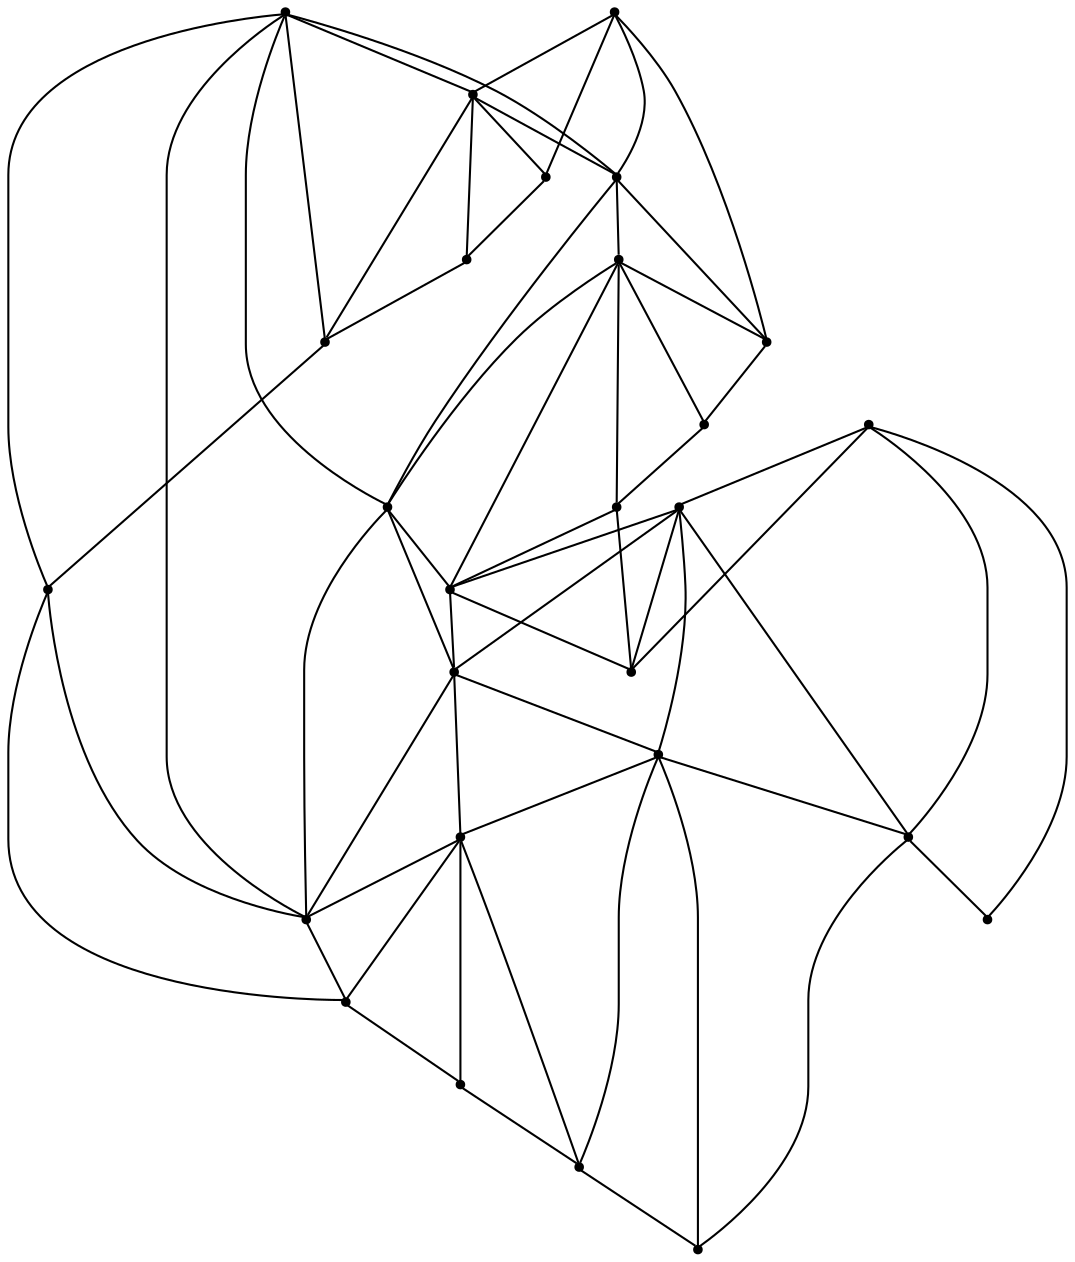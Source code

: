 graph {
  node [shape=point,comment="{\"directed\":false,\"doi\":\"10.1007/978-3-662-45803-7_12\",\"figure\":\"? (2)\"}"]

  v0 [pos="1179.524372541043,1633.7041604509207"]
  v1 [pos="1179.524372541043,1585.366342083684"]
  v2 [pos="961.9633319603088,1537.0285237164474"]
  v3 [pos="1010.3106929096172,1537.0285237164474"]
  v4 [pos="1058.658053858926,1537.0285237164474"]
  v5 [pos="1107.0054307142734,1537.0285237164474"]
  v6 [pos="1155.3527916635821,1537.0285237164474"]
  v7 [pos="986.1349128377694,1633.7041604509207"]
  v8 [pos="937.7875518884609,1633.7041604509207"]
  v9 [pos="1034.4822737870782,1633.7041604509207"]
  v10 [pos="1082.8295233941112,1633.7041604509207"]
  v11 [pos="1131.1770115917343,1633.7041604509207"]
  v12 [pos="1155.3527916635824,1488.6865069836417"]
  v13 [pos="1155.3527916635821,1682.0419788181573"]
  v14 [pos="1131.1768843434197,1585.366342083684"]
  v15 [pos="1107.0054307142734,1488.6865069836417"]
  v16 [pos="1082.8296506424258,1585.366342083684"]
  v17 [pos="1107.0054307142734,1682.0419788181573"]
  v18 [pos="1058.658053858926,1682.0419788181573"]
  v19 [pos="1058.6580538589258,1488.6865069836417"]
  v20 [pos="1034.4822737870782,1585.366342083684"]
  v21 [pos="1010.3106929096172,1682.0419788181573"]
  v22 [pos="1010.3106929096173,1488.6865069836417"]
  v23 [pos="986.1349128377694,1585.366342083684"]
  v24 [pos="961.9633319603087,1682.0419788181573"]
  v25 [pos="961.9633319603088,1488.6865069836417"]
  v26 [pos="937.787551888461,1585.366342083684"]

  v0 -- v1 [id="-1",pos="1179.524372541043,1633.7041604509207 1179.524372541043,1585.366342083684 1179.524372541043,1585.366342083684 1179.524372541043,1585.366342083684"]
  v24 -- v21 [id="-3",pos="961.9633319603087,1682.0419788181573 1010.3106929096172,1682.0419788181573 1010.3106929096172,1682.0419788181573 1010.3106929096172,1682.0419788181573"]
  v21 -- v18 [id="-4",pos="1010.3106929096172,1682.0419788181573 1058.658053858926,1682.0419788181573 1058.658053858926,1682.0419788181573 1058.658053858926,1682.0419788181573"]
  v18 -- v17 [id="-5",pos="1058.658053858926,1682.0419788181573 1107.0054307142734,1682.0419788181573 1107.0054307142734,1682.0419788181573 1107.0054307142734,1682.0419788181573"]
  v17 -- v13 [id="-6",pos="1107.0054307142734,1682.0419788181573 1155.3527916635821,1682.0419788181573 1155.3527916635821,1682.0419788181573 1155.3527916635821,1682.0419788181573"]
  v26 -- v23 [id="-8",pos="937.787551888461,1585.366342083684 986.1349128377694,1585.366342083684 986.1349128377694,1585.366342083684 986.1349128377694,1585.366342083684"]
  v23 -- v20 [id="-9",pos="986.1349128377694,1585.366342083684 1034.4822737870782,1585.366342083684 1034.4822737870782,1585.366342083684 1034.4822737870782,1585.366342083684"]
  v20 -- v16 [id="-10",pos="1034.4822737870782,1585.366342083684 1082.8296506424258,1585.366342083684 1082.8296506424258,1585.366342083684 1082.8296506424258,1585.366342083684"]
  v16 -- v14 [id="-11",pos="1082.8296506424258,1585.366342083684 1131.1768843434197,1585.366342083684 1131.1768843434197,1585.366342083684 1131.1768843434197,1585.366342083684"]
  v14 -- v1 [id="-12",pos="1131.1768843434197,1585.366342083684 1179.524372541043,1585.366342083684 1179.524372541043,1585.366342083684 1179.524372541043,1585.366342083684"]
  v26 -- v7 [id="-13",pos="937.787551888461,1585.366342083684 986.1349128377694,1633.7041604509207 986.1349128377694,1633.7041604509207 986.1349128377694,1633.7041604509207"]
  v8 -- v24 [id="-15",pos="937.7875518884609,1633.7041604509207 961.9633319603087,1682.0419788181573 961.9633319603087,1682.0419788181573 961.9633319603087,1682.0419788181573"]
  v26 -- v8 [id="-16",pos="937.787551888461,1585.366342083684 937.7875518884609,1633.7041604509207 937.7875518884609,1633.7041604509207 937.7875518884609,1633.7041604509207"]
  v26 -- v2 [id="-17",pos="937.787551888461,1585.366342083684 961.9633319603088,1537.0285237164474 961.9633319603088,1537.0285237164474 961.9633319603088,1537.0285237164474"]
  v25 -- v22 [id="-19",pos="961.9633319603088,1488.6865069836417 1010.3106929096173,1488.6865069836417 1010.3106929096173,1488.6865069836417 1010.3106929096173,1488.6865069836417"]
  v22 -- v19 [id="-20",pos="1010.3106929096173,1488.6865069836417 1058.6580538589258,1488.6865069836417 1058.6580538589258,1488.6865069836417 1058.6580538589258,1488.6865069836417"]
  v19 -- v15 [id="-21",pos="1058.6580538589258,1488.6865069836417 1107.0054307142734,1488.6865069836417 1107.0054307142734,1488.6865069836417 1107.0054307142734,1488.6865069836417"]
  v15 -- v12 [id="-22",pos="1107.0054307142734,1488.6865069836417 1155.3527916635824,1488.6865069836417 1155.3527916635824,1488.6865069836417 1155.3527916635824,1488.6865069836417"]
  v2 -- v25 [id="-26",pos="961.9633319603088,1537.0285237164474 961.9633319603088,1488.6865069836417 961.9633319603088,1488.6865069836417 961.9633319603088,1488.6865069836417"]
  v25 -- v3 [id="-27",pos="961.9633319603088,1488.6865069836417 1010.3106929096172,1537.0285237164474 1010.3106929096172,1537.0285237164474 1010.3106929096172,1537.0285237164474"]
  v24 -- v7 [id="-30",pos="961.9633319603087,1682.0419788181573 986.1349128377694,1633.7041604509207 986.1349128377694,1633.7041604509207 986.1349128377694,1633.7041604509207"]
  v2 -- v23 [id="-31",pos="961.9633319603088,1537.0285237164474 986.1349128377694,1585.366342083684 986.1349128377694,1585.366342083684 986.1349128377694,1585.366342083684"]
  v23 -- v9 [id="-32",pos="986.1349128377694,1585.366342083684 1034.4822737870782,1633.7041604509207 1034.4822737870782,1633.7041604509207 1034.4822737870782,1633.7041604509207"]
  v7 -- v21 [id="-33",pos="986.1349128377694,1633.7041604509207 1010.3106929096172,1682.0419788181573 1010.3106929096172,1682.0419788181573 1010.3106929096172,1682.0419788181573"]
  v7 -- v23 [id="-34",pos="986.1349128377694,1633.7041604509207 986.1349128377694,1585.366342083684 986.1349128377694,1585.366342083684 986.1349128377694,1585.366342083684"]
  v23 -- v3 [id="-36",pos="986.1349128377694,1585.366342083684 1010.3106929096172,1537.0285237164474 1010.3106929096172,1537.0285237164474 1010.3106929096172,1537.0285237164474"]
  v3 -- v4 [id="-39",pos="1010.3106929096172,1537.0285237164474 1058.658053858926,1537.0285237164474 1058.658053858926,1537.0285237164474 1058.658053858926,1537.0285237164474"]
  v22 -- v4 [id="-40",pos="1010.3106929096173,1488.6865069836417 1058.658053858926,1537.0285237164474 1058.658053858926,1537.0285237164474 1058.658053858926,1537.0285237164474"]
  v22 -- v3 [id="-41",pos="1010.3106929096173,1488.6865069836417 1010.3106929096172,1537.0285237164474 1010.3106929096172,1537.0285237164474 1010.3106929096172,1537.0285237164474"]
  v21 -- v9 [id="-43",pos="1010.3106929096172,1682.0419788181573 1034.4822737870782,1633.7041604509207 1034.4822737870782,1633.7041604509207 1034.4822737870782,1633.7041604509207"]
  v3 -- v20 [id="-44",pos="1010.3106929096172,1537.0285237164474 1034.4822737870782,1585.366342083684 1034.4822737870782,1585.366342083684 1034.4822737870782,1585.366342083684"]
  v20 -- v10 [id="-45",pos="1034.4822737870782,1585.366342083684 1082.8295233941112,1633.7041604509207 1082.8295233941112,1633.7041604509207 1082.8295233941112,1633.7041604509207"]
  v9 -- v18 [id="-46",pos="1034.4822737870782,1633.7041604509207 1058.658053858926,1682.0419788181573 1058.658053858926,1682.0419788181573 1058.658053858926,1682.0419788181573"]
  v9 -- v10 [id="-49",pos="1034.4822737870782,1633.7041604509207 1082.8295233941112,1633.7041604509207 1082.8295233941112,1633.7041604509207 1082.8295233941112,1633.7041604509207"]
  v20 -- v9 [id="-50",pos="1034.4822737870782,1585.366342083684 1034.4822737870782,1633.7041604509207 1034.4822737870782,1633.7041604509207 1034.4822737870782,1633.7041604509207"]
  v20 -- v4 [id="-51",pos="1034.4822737870782,1585.366342083684 1058.658053858926,1537.0285237164474 1058.658053858926,1537.0285237164474 1058.658053858926,1537.0285237164474"]
  v4 -- v19 [id="-54",pos="1058.658053858926,1537.0285237164474 1058.6580538589258,1488.6865069836417 1058.6580538589258,1488.6865069836417 1058.6580538589258,1488.6865069836417"]
  v19 -- v5 [id="-55",pos="1058.6580538589258,1488.6865069836417 1107.0054307142734,1537.0285237164474 1107.0054307142734,1537.0285237164474 1107.0054307142734,1537.0285237164474"]
  v18 -- v10 [id="-58",pos="1058.658053858926,1682.0419788181573 1082.8295233941112,1633.7041604509207 1082.8295233941112,1633.7041604509207 1082.8295233941112,1633.7041604509207"]
  v4 -- v16 [id="-59",pos="1058.658053858926,1537.0285237164474 1082.8296506424258,1585.366342083684 1082.8296506424258,1585.366342083684 1082.8296506424258,1585.366342083684"]
  v10 -- v17 [id="-60",pos="1082.8295233941112,1633.7041604509207 1107.0054307142734,1682.0419788181573 1107.0054307142734,1682.0419788181573 1107.0054307142734,1682.0419788181573"]
  v10 -- v16 [id="-61",pos="1082.8295233941112,1633.7041604509207 1082.8296506424258,1585.366342083684 1082.8296506424258,1585.366342083684 1082.8296506424258,1585.366342083684"]
  v16 -- v5 [id="-62",pos="1082.8296506424258,1585.366342083684 1107.0054307142734,1537.0285237164474 1107.0054307142734,1537.0285237164474 1107.0054307142734,1537.0285237164474"]
  v16 -- v11 [id="-64",pos="1082.8296506424258,1585.366342083684 1131.1770115917343,1633.7041604509207 1131.1770115917343,1633.7041604509207 1131.1770115917343,1633.7041604509207"]
  v17 -- v11 [id="-71",pos="1107.0054307142734,1682.0419788181573 1131.1770115917343,1633.7041604509207 1131.1770115917343,1633.7041604509207 1131.1770115917343,1633.7041604509207"]
  v5 -- v14 [id="-73",pos="1107.0054307142734,1537.0285237164474 1131.1768843434197,1585.366342083684 1131.1768843434197,1585.366342083684 1131.1768843434197,1585.366342083684"]
  v5 -- v6 [id="-74",pos="1107.0054307142734,1537.0285237164474 1155.3527916635821,1537.0285237164474 1155.3527916635821,1537.0285237164474 1155.3527916635821,1537.0285237164474"]
  v15 -- v6 [id="-75",pos="1107.0054307142734,1488.6865069836417 1155.3527916635821,1537.0285237164474 1155.3527916635821,1537.0285237164474 1155.3527916635821,1537.0285237164474"]
  v15 -- v5 [id="-76",pos="1107.0054307142734,1488.6865069836417 1107.0054307142734,1537.0285237164474 1107.0054307142734,1537.0285237164474 1107.0054307142734,1537.0285237164474"]
  v11 -- v13 [id="-77",pos="1131.1770115917343,1633.7041604509207 1155.3527916635821,1682.0419788181573 1155.3527916635821,1682.0419788181573 1155.3527916635821,1682.0419788181573"]
  v14 -- v0 [id="-78",pos="1131.1768843434197,1585.366342083684 1179.524372541043,1633.7041604509207 1179.524372541043,1633.7041604509207 1179.524372541043,1633.7041604509207"]
  v11 -- v0 [id="-79",pos="1131.1770115917343,1633.7041604509207 1179.524372541043,1633.7041604509207 1179.524372541043,1633.7041604509207 1179.524372541043,1633.7041604509207"]
  v14 -- v6 [id="-80",pos="1131.1768843434197,1585.366342083684 1155.3527916635821,1537.0285237164474 1155.3527916635821,1537.0285237164474 1155.3527916635821,1537.0285237164474"]
  v14 -- v11 [id="-81",pos="1131.1768843434197,1585.366342083684 1131.1770115917343,1633.7041604509207 1131.1770115917343,1633.7041604509207 1131.1770115917343,1633.7041604509207"]
  v13 -- v0 [id="-85",pos="1155.3527916635821,1682.0419788181573 1179.524372541043,1633.7041604509207 1179.524372541043,1633.7041604509207 1179.524372541043,1633.7041604509207"]
  v6 -- v1 [id="-86",pos="1155.3527916635821,1537.0285237164474 1179.524372541043,1585.366342083684 1179.524372541043,1585.366342083684 1179.524372541043,1585.366342083684"]
  v6 -- v12 [id="-87",pos="1155.3527916635821,1537.0285237164474 1155.3527916635824,1488.6865069836417 1155.3527916635824,1488.6865069836417 1155.3527916635824,1488.6865069836417"]
  v11 -- v10 [id="-90",pos="1131.1770115917343,1633.7041604509207 1082.8295233941112,1633.7041604509207 1082.8295233941112,1633.7041604509207 1082.8295233941112,1633.7041604509207"]
  v9 -- v7 [id="-92",pos="1034.4822737870782,1633.7041604509207 986.1349128377694,1633.7041604509207 986.1349128377694,1633.7041604509207 986.1349128377694,1633.7041604509207"]
  v7 -- v8 [id="-93",pos="986.1349128377694,1633.7041604509207 937.7875518884609,1633.7041604509207 937.7875518884609,1633.7041604509207 937.7875518884609,1633.7041604509207"]
  v5 -- v4 [id="-96",pos="1107.0054307142734,1537.0285237164474 1058.658053858926,1537.0285237164474 1058.658053858926,1537.0285237164474 1058.658053858926,1537.0285237164474"]
  v3 -- v2 [id="-98",pos="1010.3106929096172,1537.0285237164474 961.9633319603088,1537.0285237164474 961.9633319603088,1537.0285237164474 961.9633319603088,1537.0285237164474"]
}
